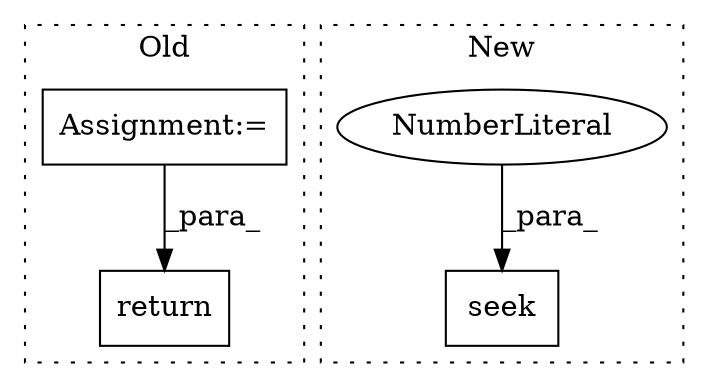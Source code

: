 digraph G {
subgraph cluster0 {
1 [label="return" a="41" s="9292" l="12" shape="box"];
4 [label="Assignment:=" a="7" s="9159" l="44" shape="box"];
label = "Old";
style="dotted";
}
subgraph cluster1 {
2 [label="seek" a="32" s="9281,9287" l="5,1" shape="box"];
3 [label="NumberLiteral" a="34" s="9286" l="1" shape="ellipse"];
label = "New";
style="dotted";
}
3 -> 2 [label="_para_"];
4 -> 1 [label="_para_"];
}